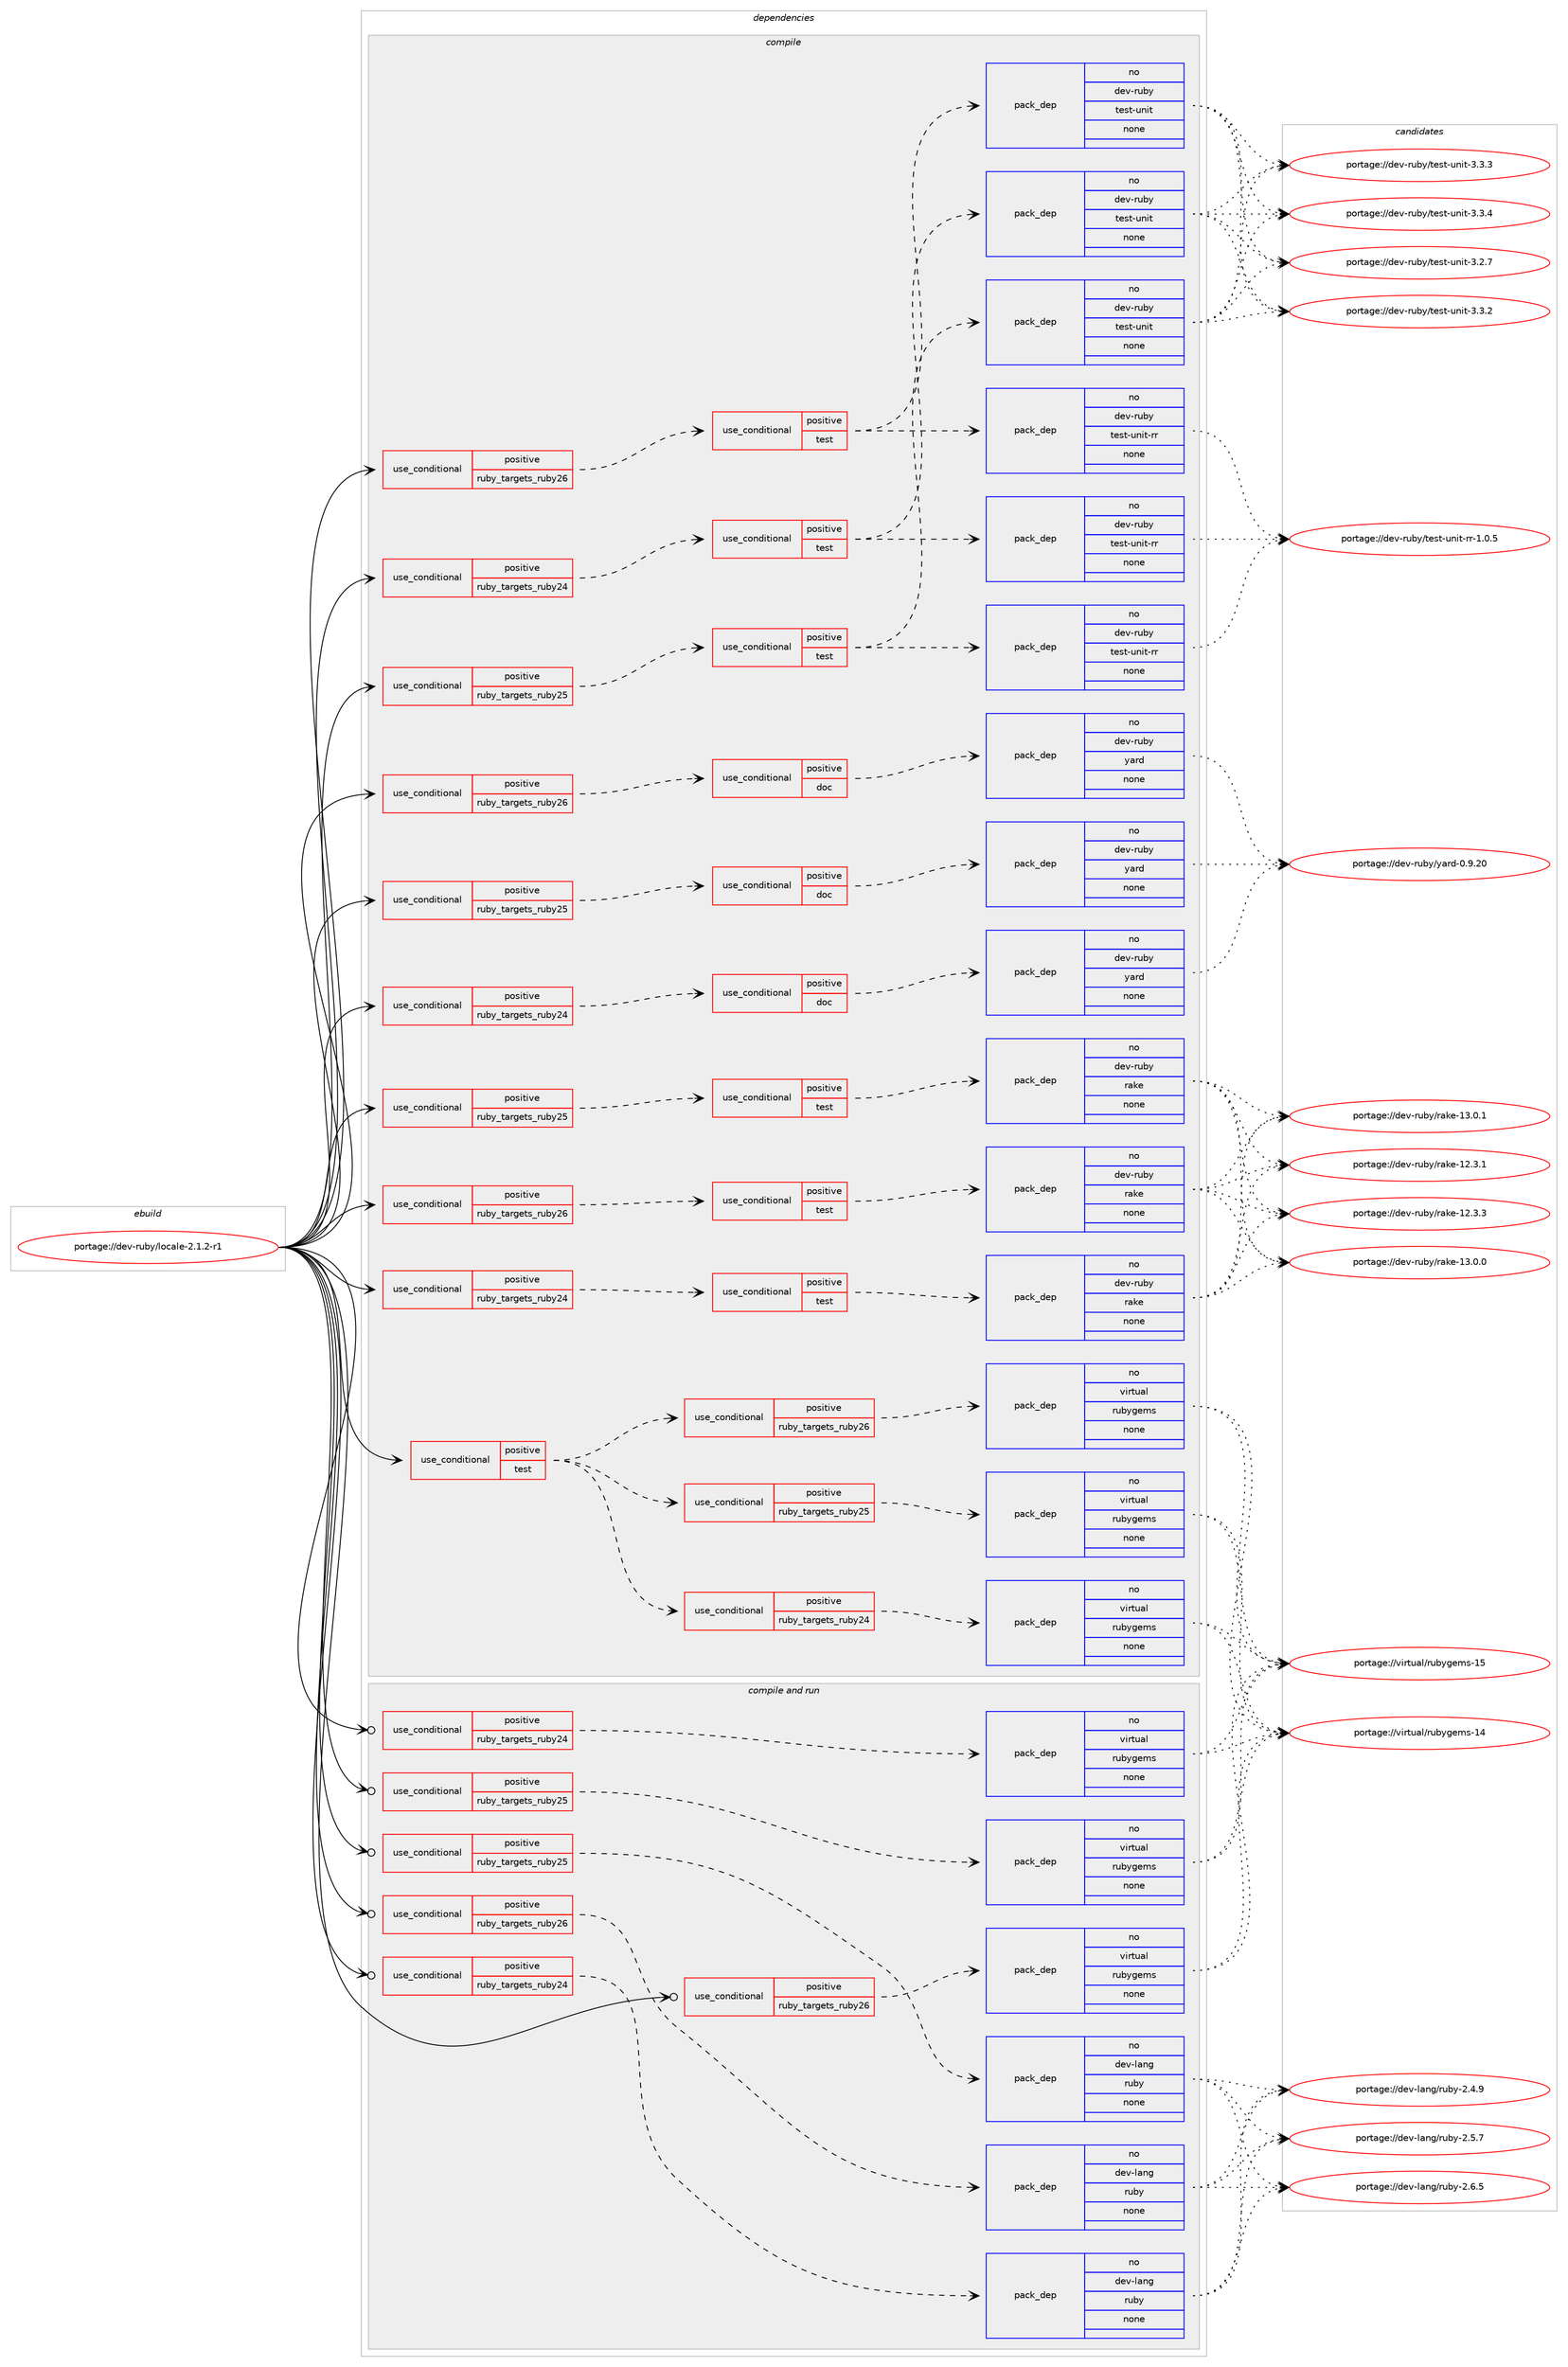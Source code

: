 digraph prolog {

# *************
# Graph options
# *************

newrank=true;
concentrate=true;
compound=true;
graph [rankdir=LR,fontname=Helvetica,fontsize=10,ranksep=1.5];#, ranksep=2.5, nodesep=0.2];
edge  [arrowhead=vee];
node  [fontname=Helvetica,fontsize=10];

# **********
# The ebuild
# **********

subgraph cluster_leftcol {
color=gray;
rank=same;
label=<<i>ebuild</i>>;
id [label="portage://dev-ruby/locale-2.1.2-r1", color=red, width=4, href="../dev-ruby/locale-2.1.2-r1.svg"];
}

# ****************
# The dependencies
# ****************

subgraph cluster_midcol {
color=gray;
label=<<i>dependencies</i>>;
subgraph cluster_compile {
fillcolor="#eeeeee";
style=filled;
label=<<i>compile</i>>;
subgraph cond55249 {
dependency227043 [label=<<TABLE BORDER="0" CELLBORDER="1" CELLSPACING="0" CELLPADDING="4"><TR><TD ROWSPAN="3" CELLPADDING="10">use_conditional</TD></TR><TR><TD>positive</TD></TR><TR><TD>ruby_targets_ruby24</TD></TR></TABLE>>, shape=none, color=red];
subgraph cond55250 {
dependency227044 [label=<<TABLE BORDER="0" CELLBORDER="1" CELLSPACING="0" CELLPADDING="4"><TR><TD ROWSPAN="3" CELLPADDING="10">use_conditional</TD></TR><TR><TD>positive</TD></TR><TR><TD>doc</TD></TR></TABLE>>, shape=none, color=red];
subgraph pack168294 {
dependency227045 [label=<<TABLE BORDER="0" CELLBORDER="1" CELLSPACING="0" CELLPADDING="4" WIDTH="220"><TR><TD ROWSPAN="6" CELLPADDING="30">pack_dep</TD></TR><TR><TD WIDTH="110">no</TD></TR><TR><TD>dev-ruby</TD></TR><TR><TD>yard</TD></TR><TR><TD>none</TD></TR><TR><TD></TD></TR></TABLE>>, shape=none, color=blue];
}
dependency227044:e -> dependency227045:w [weight=20,style="dashed",arrowhead="vee"];
}
dependency227043:e -> dependency227044:w [weight=20,style="dashed",arrowhead="vee"];
}
id:e -> dependency227043:w [weight=20,style="solid",arrowhead="vee"];
subgraph cond55251 {
dependency227046 [label=<<TABLE BORDER="0" CELLBORDER="1" CELLSPACING="0" CELLPADDING="4"><TR><TD ROWSPAN="3" CELLPADDING="10">use_conditional</TD></TR><TR><TD>positive</TD></TR><TR><TD>ruby_targets_ruby24</TD></TR></TABLE>>, shape=none, color=red];
subgraph cond55252 {
dependency227047 [label=<<TABLE BORDER="0" CELLBORDER="1" CELLSPACING="0" CELLPADDING="4"><TR><TD ROWSPAN="3" CELLPADDING="10">use_conditional</TD></TR><TR><TD>positive</TD></TR><TR><TD>test</TD></TR></TABLE>>, shape=none, color=red];
subgraph pack168295 {
dependency227048 [label=<<TABLE BORDER="0" CELLBORDER="1" CELLSPACING="0" CELLPADDING="4" WIDTH="220"><TR><TD ROWSPAN="6" CELLPADDING="30">pack_dep</TD></TR><TR><TD WIDTH="110">no</TD></TR><TR><TD>dev-ruby</TD></TR><TR><TD>rake</TD></TR><TR><TD>none</TD></TR><TR><TD></TD></TR></TABLE>>, shape=none, color=blue];
}
dependency227047:e -> dependency227048:w [weight=20,style="dashed",arrowhead="vee"];
}
dependency227046:e -> dependency227047:w [weight=20,style="dashed",arrowhead="vee"];
}
id:e -> dependency227046:w [weight=20,style="solid",arrowhead="vee"];
subgraph cond55253 {
dependency227049 [label=<<TABLE BORDER="0" CELLBORDER="1" CELLSPACING="0" CELLPADDING="4"><TR><TD ROWSPAN="3" CELLPADDING="10">use_conditional</TD></TR><TR><TD>positive</TD></TR><TR><TD>ruby_targets_ruby24</TD></TR></TABLE>>, shape=none, color=red];
subgraph cond55254 {
dependency227050 [label=<<TABLE BORDER="0" CELLBORDER="1" CELLSPACING="0" CELLPADDING="4"><TR><TD ROWSPAN="3" CELLPADDING="10">use_conditional</TD></TR><TR><TD>positive</TD></TR><TR><TD>test</TD></TR></TABLE>>, shape=none, color=red];
subgraph pack168296 {
dependency227051 [label=<<TABLE BORDER="0" CELLBORDER="1" CELLSPACING="0" CELLPADDING="4" WIDTH="220"><TR><TD ROWSPAN="6" CELLPADDING="30">pack_dep</TD></TR><TR><TD WIDTH="110">no</TD></TR><TR><TD>dev-ruby</TD></TR><TR><TD>test-unit</TD></TR><TR><TD>none</TD></TR><TR><TD></TD></TR></TABLE>>, shape=none, color=blue];
}
dependency227050:e -> dependency227051:w [weight=20,style="dashed",arrowhead="vee"];
subgraph pack168297 {
dependency227052 [label=<<TABLE BORDER="0" CELLBORDER="1" CELLSPACING="0" CELLPADDING="4" WIDTH="220"><TR><TD ROWSPAN="6" CELLPADDING="30">pack_dep</TD></TR><TR><TD WIDTH="110">no</TD></TR><TR><TD>dev-ruby</TD></TR><TR><TD>test-unit-rr</TD></TR><TR><TD>none</TD></TR><TR><TD></TD></TR></TABLE>>, shape=none, color=blue];
}
dependency227050:e -> dependency227052:w [weight=20,style="dashed",arrowhead="vee"];
}
dependency227049:e -> dependency227050:w [weight=20,style="dashed",arrowhead="vee"];
}
id:e -> dependency227049:w [weight=20,style="solid",arrowhead="vee"];
subgraph cond55255 {
dependency227053 [label=<<TABLE BORDER="0" CELLBORDER="1" CELLSPACING="0" CELLPADDING="4"><TR><TD ROWSPAN="3" CELLPADDING="10">use_conditional</TD></TR><TR><TD>positive</TD></TR><TR><TD>ruby_targets_ruby25</TD></TR></TABLE>>, shape=none, color=red];
subgraph cond55256 {
dependency227054 [label=<<TABLE BORDER="0" CELLBORDER="1" CELLSPACING="0" CELLPADDING="4"><TR><TD ROWSPAN="3" CELLPADDING="10">use_conditional</TD></TR><TR><TD>positive</TD></TR><TR><TD>doc</TD></TR></TABLE>>, shape=none, color=red];
subgraph pack168298 {
dependency227055 [label=<<TABLE BORDER="0" CELLBORDER="1" CELLSPACING="0" CELLPADDING="4" WIDTH="220"><TR><TD ROWSPAN="6" CELLPADDING="30">pack_dep</TD></TR><TR><TD WIDTH="110">no</TD></TR><TR><TD>dev-ruby</TD></TR><TR><TD>yard</TD></TR><TR><TD>none</TD></TR><TR><TD></TD></TR></TABLE>>, shape=none, color=blue];
}
dependency227054:e -> dependency227055:w [weight=20,style="dashed",arrowhead="vee"];
}
dependency227053:e -> dependency227054:w [weight=20,style="dashed",arrowhead="vee"];
}
id:e -> dependency227053:w [weight=20,style="solid",arrowhead="vee"];
subgraph cond55257 {
dependency227056 [label=<<TABLE BORDER="0" CELLBORDER="1" CELLSPACING="0" CELLPADDING="4"><TR><TD ROWSPAN="3" CELLPADDING="10">use_conditional</TD></TR><TR><TD>positive</TD></TR><TR><TD>ruby_targets_ruby25</TD></TR></TABLE>>, shape=none, color=red];
subgraph cond55258 {
dependency227057 [label=<<TABLE BORDER="0" CELLBORDER="1" CELLSPACING="0" CELLPADDING="4"><TR><TD ROWSPAN="3" CELLPADDING="10">use_conditional</TD></TR><TR><TD>positive</TD></TR><TR><TD>test</TD></TR></TABLE>>, shape=none, color=red];
subgraph pack168299 {
dependency227058 [label=<<TABLE BORDER="0" CELLBORDER="1" CELLSPACING="0" CELLPADDING="4" WIDTH="220"><TR><TD ROWSPAN="6" CELLPADDING="30">pack_dep</TD></TR><TR><TD WIDTH="110">no</TD></TR><TR><TD>dev-ruby</TD></TR><TR><TD>rake</TD></TR><TR><TD>none</TD></TR><TR><TD></TD></TR></TABLE>>, shape=none, color=blue];
}
dependency227057:e -> dependency227058:w [weight=20,style="dashed",arrowhead="vee"];
}
dependency227056:e -> dependency227057:w [weight=20,style="dashed",arrowhead="vee"];
}
id:e -> dependency227056:w [weight=20,style="solid",arrowhead="vee"];
subgraph cond55259 {
dependency227059 [label=<<TABLE BORDER="0" CELLBORDER="1" CELLSPACING="0" CELLPADDING="4"><TR><TD ROWSPAN="3" CELLPADDING="10">use_conditional</TD></TR><TR><TD>positive</TD></TR><TR><TD>ruby_targets_ruby25</TD></TR></TABLE>>, shape=none, color=red];
subgraph cond55260 {
dependency227060 [label=<<TABLE BORDER="0" CELLBORDER="1" CELLSPACING="0" CELLPADDING="4"><TR><TD ROWSPAN="3" CELLPADDING="10">use_conditional</TD></TR><TR><TD>positive</TD></TR><TR><TD>test</TD></TR></TABLE>>, shape=none, color=red];
subgraph pack168300 {
dependency227061 [label=<<TABLE BORDER="0" CELLBORDER="1" CELLSPACING="0" CELLPADDING="4" WIDTH="220"><TR><TD ROWSPAN="6" CELLPADDING="30">pack_dep</TD></TR><TR><TD WIDTH="110">no</TD></TR><TR><TD>dev-ruby</TD></TR><TR><TD>test-unit</TD></TR><TR><TD>none</TD></TR><TR><TD></TD></TR></TABLE>>, shape=none, color=blue];
}
dependency227060:e -> dependency227061:w [weight=20,style="dashed",arrowhead="vee"];
subgraph pack168301 {
dependency227062 [label=<<TABLE BORDER="0" CELLBORDER="1" CELLSPACING="0" CELLPADDING="4" WIDTH="220"><TR><TD ROWSPAN="6" CELLPADDING="30">pack_dep</TD></TR><TR><TD WIDTH="110">no</TD></TR><TR><TD>dev-ruby</TD></TR><TR><TD>test-unit-rr</TD></TR><TR><TD>none</TD></TR><TR><TD></TD></TR></TABLE>>, shape=none, color=blue];
}
dependency227060:e -> dependency227062:w [weight=20,style="dashed",arrowhead="vee"];
}
dependency227059:e -> dependency227060:w [weight=20,style="dashed",arrowhead="vee"];
}
id:e -> dependency227059:w [weight=20,style="solid",arrowhead="vee"];
subgraph cond55261 {
dependency227063 [label=<<TABLE BORDER="0" CELLBORDER="1" CELLSPACING="0" CELLPADDING="4"><TR><TD ROWSPAN="3" CELLPADDING="10">use_conditional</TD></TR><TR><TD>positive</TD></TR><TR><TD>ruby_targets_ruby26</TD></TR></TABLE>>, shape=none, color=red];
subgraph cond55262 {
dependency227064 [label=<<TABLE BORDER="0" CELLBORDER="1" CELLSPACING="0" CELLPADDING="4"><TR><TD ROWSPAN="3" CELLPADDING="10">use_conditional</TD></TR><TR><TD>positive</TD></TR><TR><TD>doc</TD></TR></TABLE>>, shape=none, color=red];
subgraph pack168302 {
dependency227065 [label=<<TABLE BORDER="0" CELLBORDER="1" CELLSPACING="0" CELLPADDING="4" WIDTH="220"><TR><TD ROWSPAN="6" CELLPADDING="30">pack_dep</TD></TR><TR><TD WIDTH="110">no</TD></TR><TR><TD>dev-ruby</TD></TR><TR><TD>yard</TD></TR><TR><TD>none</TD></TR><TR><TD></TD></TR></TABLE>>, shape=none, color=blue];
}
dependency227064:e -> dependency227065:w [weight=20,style="dashed",arrowhead="vee"];
}
dependency227063:e -> dependency227064:w [weight=20,style="dashed",arrowhead="vee"];
}
id:e -> dependency227063:w [weight=20,style="solid",arrowhead="vee"];
subgraph cond55263 {
dependency227066 [label=<<TABLE BORDER="0" CELLBORDER="1" CELLSPACING="0" CELLPADDING="4"><TR><TD ROWSPAN="3" CELLPADDING="10">use_conditional</TD></TR><TR><TD>positive</TD></TR><TR><TD>ruby_targets_ruby26</TD></TR></TABLE>>, shape=none, color=red];
subgraph cond55264 {
dependency227067 [label=<<TABLE BORDER="0" CELLBORDER="1" CELLSPACING="0" CELLPADDING="4"><TR><TD ROWSPAN="3" CELLPADDING="10">use_conditional</TD></TR><TR><TD>positive</TD></TR><TR><TD>test</TD></TR></TABLE>>, shape=none, color=red];
subgraph pack168303 {
dependency227068 [label=<<TABLE BORDER="0" CELLBORDER="1" CELLSPACING="0" CELLPADDING="4" WIDTH="220"><TR><TD ROWSPAN="6" CELLPADDING="30">pack_dep</TD></TR><TR><TD WIDTH="110">no</TD></TR><TR><TD>dev-ruby</TD></TR><TR><TD>rake</TD></TR><TR><TD>none</TD></TR><TR><TD></TD></TR></TABLE>>, shape=none, color=blue];
}
dependency227067:e -> dependency227068:w [weight=20,style="dashed",arrowhead="vee"];
}
dependency227066:e -> dependency227067:w [weight=20,style="dashed",arrowhead="vee"];
}
id:e -> dependency227066:w [weight=20,style="solid",arrowhead="vee"];
subgraph cond55265 {
dependency227069 [label=<<TABLE BORDER="0" CELLBORDER="1" CELLSPACING="0" CELLPADDING="4"><TR><TD ROWSPAN="3" CELLPADDING="10">use_conditional</TD></TR><TR><TD>positive</TD></TR><TR><TD>ruby_targets_ruby26</TD></TR></TABLE>>, shape=none, color=red];
subgraph cond55266 {
dependency227070 [label=<<TABLE BORDER="0" CELLBORDER="1" CELLSPACING="0" CELLPADDING="4"><TR><TD ROWSPAN="3" CELLPADDING="10">use_conditional</TD></TR><TR><TD>positive</TD></TR><TR><TD>test</TD></TR></TABLE>>, shape=none, color=red];
subgraph pack168304 {
dependency227071 [label=<<TABLE BORDER="0" CELLBORDER="1" CELLSPACING="0" CELLPADDING="4" WIDTH="220"><TR><TD ROWSPAN="6" CELLPADDING="30">pack_dep</TD></TR><TR><TD WIDTH="110">no</TD></TR><TR><TD>dev-ruby</TD></TR><TR><TD>test-unit</TD></TR><TR><TD>none</TD></TR><TR><TD></TD></TR></TABLE>>, shape=none, color=blue];
}
dependency227070:e -> dependency227071:w [weight=20,style="dashed",arrowhead="vee"];
subgraph pack168305 {
dependency227072 [label=<<TABLE BORDER="0" CELLBORDER="1" CELLSPACING="0" CELLPADDING="4" WIDTH="220"><TR><TD ROWSPAN="6" CELLPADDING="30">pack_dep</TD></TR><TR><TD WIDTH="110">no</TD></TR><TR><TD>dev-ruby</TD></TR><TR><TD>test-unit-rr</TD></TR><TR><TD>none</TD></TR><TR><TD></TD></TR></TABLE>>, shape=none, color=blue];
}
dependency227070:e -> dependency227072:w [weight=20,style="dashed",arrowhead="vee"];
}
dependency227069:e -> dependency227070:w [weight=20,style="dashed",arrowhead="vee"];
}
id:e -> dependency227069:w [weight=20,style="solid",arrowhead="vee"];
subgraph cond55267 {
dependency227073 [label=<<TABLE BORDER="0" CELLBORDER="1" CELLSPACING="0" CELLPADDING="4"><TR><TD ROWSPAN="3" CELLPADDING="10">use_conditional</TD></TR><TR><TD>positive</TD></TR><TR><TD>test</TD></TR></TABLE>>, shape=none, color=red];
subgraph cond55268 {
dependency227074 [label=<<TABLE BORDER="0" CELLBORDER="1" CELLSPACING="0" CELLPADDING="4"><TR><TD ROWSPAN="3" CELLPADDING="10">use_conditional</TD></TR><TR><TD>positive</TD></TR><TR><TD>ruby_targets_ruby24</TD></TR></TABLE>>, shape=none, color=red];
subgraph pack168306 {
dependency227075 [label=<<TABLE BORDER="0" CELLBORDER="1" CELLSPACING="0" CELLPADDING="4" WIDTH="220"><TR><TD ROWSPAN="6" CELLPADDING="30">pack_dep</TD></TR><TR><TD WIDTH="110">no</TD></TR><TR><TD>virtual</TD></TR><TR><TD>rubygems</TD></TR><TR><TD>none</TD></TR><TR><TD></TD></TR></TABLE>>, shape=none, color=blue];
}
dependency227074:e -> dependency227075:w [weight=20,style="dashed",arrowhead="vee"];
}
dependency227073:e -> dependency227074:w [weight=20,style="dashed",arrowhead="vee"];
subgraph cond55269 {
dependency227076 [label=<<TABLE BORDER="0" CELLBORDER="1" CELLSPACING="0" CELLPADDING="4"><TR><TD ROWSPAN="3" CELLPADDING="10">use_conditional</TD></TR><TR><TD>positive</TD></TR><TR><TD>ruby_targets_ruby25</TD></TR></TABLE>>, shape=none, color=red];
subgraph pack168307 {
dependency227077 [label=<<TABLE BORDER="0" CELLBORDER="1" CELLSPACING="0" CELLPADDING="4" WIDTH="220"><TR><TD ROWSPAN="6" CELLPADDING="30">pack_dep</TD></TR><TR><TD WIDTH="110">no</TD></TR><TR><TD>virtual</TD></TR><TR><TD>rubygems</TD></TR><TR><TD>none</TD></TR><TR><TD></TD></TR></TABLE>>, shape=none, color=blue];
}
dependency227076:e -> dependency227077:w [weight=20,style="dashed",arrowhead="vee"];
}
dependency227073:e -> dependency227076:w [weight=20,style="dashed",arrowhead="vee"];
subgraph cond55270 {
dependency227078 [label=<<TABLE BORDER="0" CELLBORDER="1" CELLSPACING="0" CELLPADDING="4"><TR><TD ROWSPAN="3" CELLPADDING="10">use_conditional</TD></TR><TR><TD>positive</TD></TR><TR><TD>ruby_targets_ruby26</TD></TR></TABLE>>, shape=none, color=red];
subgraph pack168308 {
dependency227079 [label=<<TABLE BORDER="0" CELLBORDER="1" CELLSPACING="0" CELLPADDING="4" WIDTH="220"><TR><TD ROWSPAN="6" CELLPADDING="30">pack_dep</TD></TR><TR><TD WIDTH="110">no</TD></TR><TR><TD>virtual</TD></TR><TR><TD>rubygems</TD></TR><TR><TD>none</TD></TR><TR><TD></TD></TR></TABLE>>, shape=none, color=blue];
}
dependency227078:e -> dependency227079:w [weight=20,style="dashed",arrowhead="vee"];
}
dependency227073:e -> dependency227078:w [weight=20,style="dashed",arrowhead="vee"];
}
id:e -> dependency227073:w [weight=20,style="solid",arrowhead="vee"];
}
subgraph cluster_compileandrun {
fillcolor="#eeeeee";
style=filled;
label=<<i>compile and run</i>>;
subgraph cond55271 {
dependency227080 [label=<<TABLE BORDER="0" CELLBORDER="1" CELLSPACING="0" CELLPADDING="4"><TR><TD ROWSPAN="3" CELLPADDING="10">use_conditional</TD></TR><TR><TD>positive</TD></TR><TR><TD>ruby_targets_ruby24</TD></TR></TABLE>>, shape=none, color=red];
subgraph pack168309 {
dependency227081 [label=<<TABLE BORDER="0" CELLBORDER="1" CELLSPACING="0" CELLPADDING="4" WIDTH="220"><TR><TD ROWSPAN="6" CELLPADDING="30">pack_dep</TD></TR><TR><TD WIDTH="110">no</TD></TR><TR><TD>dev-lang</TD></TR><TR><TD>ruby</TD></TR><TR><TD>none</TD></TR><TR><TD></TD></TR></TABLE>>, shape=none, color=blue];
}
dependency227080:e -> dependency227081:w [weight=20,style="dashed",arrowhead="vee"];
}
id:e -> dependency227080:w [weight=20,style="solid",arrowhead="odotvee"];
subgraph cond55272 {
dependency227082 [label=<<TABLE BORDER="0" CELLBORDER="1" CELLSPACING="0" CELLPADDING="4"><TR><TD ROWSPAN="3" CELLPADDING="10">use_conditional</TD></TR><TR><TD>positive</TD></TR><TR><TD>ruby_targets_ruby24</TD></TR></TABLE>>, shape=none, color=red];
subgraph pack168310 {
dependency227083 [label=<<TABLE BORDER="0" CELLBORDER="1" CELLSPACING="0" CELLPADDING="4" WIDTH="220"><TR><TD ROWSPAN="6" CELLPADDING="30">pack_dep</TD></TR><TR><TD WIDTH="110">no</TD></TR><TR><TD>virtual</TD></TR><TR><TD>rubygems</TD></TR><TR><TD>none</TD></TR><TR><TD></TD></TR></TABLE>>, shape=none, color=blue];
}
dependency227082:e -> dependency227083:w [weight=20,style="dashed",arrowhead="vee"];
}
id:e -> dependency227082:w [weight=20,style="solid",arrowhead="odotvee"];
subgraph cond55273 {
dependency227084 [label=<<TABLE BORDER="0" CELLBORDER="1" CELLSPACING="0" CELLPADDING="4"><TR><TD ROWSPAN="3" CELLPADDING="10">use_conditional</TD></TR><TR><TD>positive</TD></TR><TR><TD>ruby_targets_ruby25</TD></TR></TABLE>>, shape=none, color=red];
subgraph pack168311 {
dependency227085 [label=<<TABLE BORDER="0" CELLBORDER="1" CELLSPACING="0" CELLPADDING="4" WIDTH="220"><TR><TD ROWSPAN="6" CELLPADDING="30">pack_dep</TD></TR><TR><TD WIDTH="110">no</TD></TR><TR><TD>dev-lang</TD></TR><TR><TD>ruby</TD></TR><TR><TD>none</TD></TR><TR><TD></TD></TR></TABLE>>, shape=none, color=blue];
}
dependency227084:e -> dependency227085:w [weight=20,style="dashed",arrowhead="vee"];
}
id:e -> dependency227084:w [weight=20,style="solid",arrowhead="odotvee"];
subgraph cond55274 {
dependency227086 [label=<<TABLE BORDER="0" CELLBORDER="1" CELLSPACING="0" CELLPADDING="4"><TR><TD ROWSPAN="3" CELLPADDING="10">use_conditional</TD></TR><TR><TD>positive</TD></TR><TR><TD>ruby_targets_ruby25</TD></TR></TABLE>>, shape=none, color=red];
subgraph pack168312 {
dependency227087 [label=<<TABLE BORDER="0" CELLBORDER="1" CELLSPACING="0" CELLPADDING="4" WIDTH="220"><TR><TD ROWSPAN="6" CELLPADDING="30">pack_dep</TD></TR><TR><TD WIDTH="110">no</TD></TR><TR><TD>virtual</TD></TR><TR><TD>rubygems</TD></TR><TR><TD>none</TD></TR><TR><TD></TD></TR></TABLE>>, shape=none, color=blue];
}
dependency227086:e -> dependency227087:w [weight=20,style="dashed",arrowhead="vee"];
}
id:e -> dependency227086:w [weight=20,style="solid",arrowhead="odotvee"];
subgraph cond55275 {
dependency227088 [label=<<TABLE BORDER="0" CELLBORDER="1" CELLSPACING="0" CELLPADDING="4"><TR><TD ROWSPAN="3" CELLPADDING="10">use_conditional</TD></TR><TR><TD>positive</TD></TR><TR><TD>ruby_targets_ruby26</TD></TR></TABLE>>, shape=none, color=red];
subgraph pack168313 {
dependency227089 [label=<<TABLE BORDER="0" CELLBORDER="1" CELLSPACING="0" CELLPADDING="4" WIDTH="220"><TR><TD ROWSPAN="6" CELLPADDING="30">pack_dep</TD></TR><TR><TD WIDTH="110">no</TD></TR><TR><TD>dev-lang</TD></TR><TR><TD>ruby</TD></TR><TR><TD>none</TD></TR><TR><TD></TD></TR></TABLE>>, shape=none, color=blue];
}
dependency227088:e -> dependency227089:w [weight=20,style="dashed",arrowhead="vee"];
}
id:e -> dependency227088:w [weight=20,style="solid",arrowhead="odotvee"];
subgraph cond55276 {
dependency227090 [label=<<TABLE BORDER="0" CELLBORDER="1" CELLSPACING="0" CELLPADDING="4"><TR><TD ROWSPAN="3" CELLPADDING="10">use_conditional</TD></TR><TR><TD>positive</TD></TR><TR><TD>ruby_targets_ruby26</TD></TR></TABLE>>, shape=none, color=red];
subgraph pack168314 {
dependency227091 [label=<<TABLE BORDER="0" CELLBORDER="1" CELLSPACING="0" CELLPADDING="4" WIDTH="220"><TR><TD ROWSPAN="6" CELLPADDING="30">pack_dep</TD></TR><TR><TD WIDTH="110">no</TD></TR><TR><TD>virtual</TD></TR><TR><TD>rubygems</TD></TR><TR><TD>none</TD></TR><TR><TD></TD></TR></TABLE>>, shape=none, color=blue];
}
dependency227090:e -> dependency227091:w [weight=20,style="dashed",arrowhead="vee"];
}
id:e -> dependency227090:w [weight=20,style="solid",arrowhead="odotvee"];
}
subgraph cluster_run {
fillcolor="#eeeeee";
style=filled;
label=<<i>run</i>>;
}
}

# **************
# The candidates
# **************

subgraph cluster_choices {
rank=same;
color=gray;
label=<<i>candidates</i>>;

subgraph choice168294 {
color=black;
nodesep=1;
choiceportage1001011184511411798121471219711410045484657465048 [label="portage://dev-ruby/yard-0.9.20", color=red, width=4,href="../dev-ruby/yard-0.9.20.svg"];
dependency227045:e -> choiceportage1001011184511411798121471219711410045484657465048:w [style=dotted,weight="100"];
}
subgraph choice168295 {
color=black;
nodesep=1;
choiceportage1001011184511411798121471149710710145495046514649 [label="portage://dev-ruby/rake-12.3.1", color=red, width=4,href="../dev-ruby/rake-12.3.1.svg"];
choiceportage1001011184511411798121471149710710145495046514651 [label="portage://dev-ruby/rake-12.3.3", color=red, width=4,href="../dev-ruby/rake-12.3.3.svg"];
choiceportage1001011184511411798121471149710710145495146484648 [label="portage://dev-ruby/rake-13.0.0", color=red, width=4,href="../dev-ruby/rake-13.0.0.svg"];
choiceportage1001011184511411798121471149710710145495146484649 [label="portage://dev-ruby/rake-13.0.1", color=red, width=4,href="../dev-ruby/rake-13.0.1.svg"];
dependency227048:e -> choiceportage1001011184511411798121471149710710145495046514649:w [style=dotted,weight="100"];
dependency227048:e -> choiceportage1001011184511411798121471149710710145495046514651:w [style=dotted,weight="100"];
dependency227048:e -> choiceportage1001011184511411798121471149710710145495146484648:w [style=dotted,weight="100"];
dependency227048:e -> choiceportage1001011184511411798121471149710710145495146484649:w [style=dotted,weight="100"];
}
subgraph choice168296 {
color=black;
nodesep=1;
choiceportage10010111845114117981214711610111511645117110105116455146504655 [label="portage://dev-ruby/test-unit-3.2.7", color=red, width=4,href="../dev-ruby/test-unit-3.2.7.svg"];
choiceportage10010111845114117981214711610111511645117110105116455146514650 [label="portage://dev-ruby/test-unit-3.3.2", color=red, width=4,href="../dev-ruby/test-unit-3.3.2.svg"];
choiceportage10010111845114117981214711610111511645117110105116455146514651 [label="portage://dev-ruby/test-unit-3.3.3", color=red, width=4,href="../dev-ruby/test-unit-3.3.3.svg"];
choiceportage10010111845114117981214711610111511645117110105116455146514652 [label="portage://dev-ruby/test-unit-3.3.4", color=red, width=4,href="../dev-ruby/test-unit-3.3.4.svg"];
dependency227051:e -> choiceportage10010111845114117981214711610111511645117110105116455146504655:w [style=dotted,weight="100"];
dependency227051:e -> choiceportage10010111845114117981214711610111511645117110105116455146514650:w [style=dotted,weight="100"];
dependency227051:e -> choiceportage10010111845114117981214711610111511645117110105116455146514651:w [style=dotted,weight="100"];
dependency227051:e -> choiceportage10010111845114117981214711610111511645117110105116455146514652:w [style=dotted,weight="100"];
}
subgraph choice168297 {
color=black;
nodesep=1;
choiceportage1001011184511411798121471161011151164511711010511645114114454946484653 [label="portage://dev-ruby/test-unit-rr-1.0.5", color=red, width=4,href="../dev-ruby/test-unit-rr-1.0.5.svg"];
dependency227052:e -> choiceportage1001011184511411798121471161011151164511711010511645114114454946484653:w [style=dotted,weight="100"];
}
subgraph choice168298 {
color=black;
nodesep=1;
choiceportage1001011184511411798121471219711410045484657465048 [label="portage://dev-ruby/yard-0.9.20", color=red, width=4,href="../dev-ruby/yard-0.9.20.svg"];
dependency227055:e -> choiceportage1001011184511411798121471219711410045484657465048:w [style=dotted,weight="100"];
}
subgraph choice168299 {
color=black;
nodesep=1;
choiceportage1001011184511411798121471149710710145495046514649 [label="portage://dev-ruby/rake-12.3.1", color=red, width=4,href="../dev-ruby/rake-12.3.1.svg"];
choiceportage1001011184511411798121471149710710145495046514651 [label="portage://dev-ruby/rake-12.3.3", color=red, width=4,href="../dev-ruby/rake-12.3.3.svg"];
choiceportage1001011184511411798121471149710710145495146484648 [label="portage://dev-ruby/rake-13.0.0", color=red, width=4,href="../dev-ruby/rake-13.0.0.svg"];
choiceportage1001011184511411798121471149710710145495146484649 [label="portage://dev-ruby/rake-13.0.1", color=red, width=4,href="../dev-ruby/rake-13.0.1.svg"];
dependency227058:e -> choiceportage1001011184511411798121471149710710145495046514649:w [style=dotted,weight="100"];
dependency227058:e -> choiceportage1001011184511411798121471149710710145495046514651:w [style=dotted,weight="100"];
dependency227058:e -> choiceportage1001011184511411798121471149710710145495146484648:w [style=dotted,weight="100"];
dependency227058:e -> choiceportage1001011184511411798121471149710710145495146484649:w [style=dotted,weight="100"];
}
subgraph choice168300 {
color=black;
nodesep=1;
choiceportage10010111845114117981214711610111511645117110105116455146504655 [label="portage://dev-ruby/test-unit-3.2.7", color=red, width=4,href="../dev-ruby/test-unit-3.2.7.svg"];
choiceportage10010111845114117981214711610111511645117110105116455146514650 [label="portage://dev-ruby/test-unit-3.3.2", color=red, width=4,href="../dev-ruby/test-unit-3.3.2.svg"];
choiceportage10010111845114117981214711610111511645117110105116455146514651 [label="portage://dev-ruby/test-unit-3.3.3", color=red, width=4,href="../dev-ruby/test-unit-3.3.3.svg"];
choiceportage10010111845114117981214711610111511645117110105116455146514652 [label="portage://dev-ruby/test-unit-3.3.4", color=red, width=4,href="../dev-ruby/test-unit-3.3.4.svg"];
dependency227061:e -> choiceportage10010111845114117981214711610111511645117110105116455146504655:w [style=dotted,weight="100"];
dependency227061:e -> choiceportage10010111845114117981214711610111511645117110105116455146514650:w [style=dotted,weight="100"];
dependency227061:e -> choiceportage10010111845114117981214711610111511645117110105116455146514651:w [style=dotted,weight="100"];
dependency227061:e -> choiceportage10010111845114117981214711610111511645117110105116455146514652:w [style=dotted,weight="100"];
}
subgraph choice168301 {
color=black;
nodesep=1;
choiceportage1001011184511411798121471161011151164511711010511645114114454946484653 [label="portage://dev-ruby/test-unit-rr-1.0.5", color=red, width=4,href="../dev-ruby/test-unit-rr-1.0.5.svg"];
dependency227062:e -> choiceportage1001011184511411798121471161011151164511711010511645114114454946484653:w [style=dotted,weight="100"];
}
subgraph choice168302 {
color=black;
nodesep=1;
choiceportage1001011184511411798121471219711410045484657465048 [label="portage://dev-ruby/yard-0.9.20", color=red, width=4,href="../dev-ruby/yard-0.9.20.svg"];
dependency227065:e -> choiceportage1001011184511411798121471219711410045484657465048:w [style=dotted,weight="100"];
}
subgraph choice168303 {
color=black;
nodesep=1;
choiceportage1001011184511411798121471149710710145495046514649 [label="portage://dev-ruby/rake-12.3.1", color=red, width=4,href="../dev-ruby/rake-12.3.1.svg"];
choiceportage1001011184511411798121471149710710145495046514651 [label="portage://dev-ruby/rake-12.3.3", color=red, width=4,href="../dev-ruby/rake-12.3.3.svg"];
choiceportage1001011184511411798121471149710710145495146484648 [label="portage://dev-ruby/rake-13.0.0", color=red, width=4,href="../dev-ruby/rake-13.0.0.svg"];
choiceportage1001011184511411798121471149710710145495146484649 [label="portage://dev-ruby/rake-13.0.1", color=red, width=4,href="../dev-ruby/rake-13.0.1.svg"];
dependency227068:e -> choiceportage1001011184511411798121471149710710145495046514649:w [style=dotted,weight="100"];
dependency227068:e -> choiceportage1001011184511411798121471149710710145495046514651:w [style=dotted,weight="100"];
dependency227068:e -> choiceportage1001011184511411798121471149710710145495146484648:w [style=dotted,weight="100"];
dependency227068:e -> choiceportage1001011184511411798121471149710710145495146484649:w [style=dotted,weight="100"];
}
subgraph choice168304 {
color=black;
nodesep=1;
choiceportage10010111845114117981214711610111511645117110105116455146504655 [label="portage://dev-ruby/test-unit-3.2.7", color=red, width=4,href="../dev-ruby/test-unit-3.2.7.svg"];
choiceportage10010111845114117981214711610111511645117110105116455146514650 [label="portage://dev-ruby/test-unit-3.3.2", color=red, width=4,href="../dev-ruby/test-unit-3.3.2.svg"];
choiceportage10010111845114117981214711610111511645117110105116455146514651 [label="portage://dev-ruby/test-unit-3.3.3", color=red, width=4,href="../dev-ruby/test-unit-3.3.3.svg"];
choiceportage10010111845114117981214711610111511645117110105116455146514652 [label="portage://dev-ruby/test-unit-3.3.4", color=red, width=4,href="../dev-ruby/test-unit-3.3.4.svg"];
dependency227071:e -> choiceportage10010111845114117981214711610111511645117110105116455146504655:w [style=dotted,weight="100"];
dependency227071:e -> choiceportage10010111845114117981214711610111511645117110105116455146514650:w [style=dotted,weight="100"];
dependency227071:e -> choiceportage10010111845114117981214711610111511645117110105116455146514651:w [style=dotted,weight="100"];
dependency227071:e -> choiceportage10010111845114117981214711610111511645117110105116455146514652:w [style=dotted,weight="100"];
}
subgraph choice168305 {
color=black;
nodesep=1;
choiceportage1001011184511411798121471161011151164511711010511645114114454946484653 [label="portage://dev-ruby/test-unit-rr-1.0.5", color=red, width=4,href="../dev-ruby/test-unit-rr-1.0.5.svg"];
dependency227072:e -> choiceportage1001011184511411798121471161011151164511711010511645114114454946484653:w [style=dotted,weight="100"];
}
subgraph choice168306 {
color=black;
nodesep=1;
choiceportage118105114116117971084711411798121103101109115454952 [label="portage://virtual/rubygems-14", color=red, width=4,href="../virtual/rubygems-14.svg"];
choiceportage118105114116117971084711411798121103101109115454953 [label="portage://virtual/rubygems-15", color=red, width=4,href="../virtual/rubygems-15.svg"];
dependency227075:e -> choiceportage118105114116117971084711411798121103101109115454952:w [style=dotted,weight="100"];
dependency227075:e -> choiceportage118105114116117971084711411798121103101109115454953:w [style=dotted,weight="100"];
}
subgraph choice168307 {
color=black;
nodesep=1;
choiceportage118105114116117971084711411798121103101109115454952 [label="portage://virtual/rubygems-14", color=red, width=4,href="../virtual/rubygems-14.svg"];
choiceportage118105114116117971084711411798121103101109115454953 [label="portage://virtual/rubygems-15", color=red, width=4,href="../virtual/rubygems-15.svg"];
dependency227077:e -> choiceportage118105114116117971084711411798121103101109115454952:w [style=dotted,weight="100"];
dependency227077:e -> choiceportage118105114116117971084711411798121103101109115454953:w [style=dotted,weight="100"];
}
subgraph choice168308 {
color=black;
nodesep=1;
choiceportage118105114116117971084711411798121103101109115454952 [label="portage://virtual/rubygems-14", color=red, width=4,href="../virtual/rubygems-14.svg"];
choiceportage118105114116117971084711411798121103101109115454953 [label="portage://virtual/rubygems-15", color=red, width=4,href="../virtual/rubygems-15.svg"];
dependency227079:e -> choiceportage118105114116117971084711411798121103101109115454952:w [style=dotted,weight="100"];
dependency227079:e -> choiceportage118105114116117971084711411798121103101109115454953:w [style=dotted,weight="100"];
}
subgraph choice168309 {
color=black;
nodesep=1;
choiceportage10010111845108971101034711411798121455046524657 [label="portage://dev-lang/ruby-2.4.9", color=red, width=4,href="../dev-lang/ruby-2.4.9.svg"];
choiceportage10010111845108971101034711411798121455046534655 [label="portage://dev-lang/ruby-2.5.7", color=red, width=4,href="../dev-lang/ruby-2.5.7.svg"];
choiceportage10010111845108971101034711411798121455046544653 [label="portage://dev-lang/ruby-2.6.5", color=red, width=4,href="../dev-lang/ruby-2.6.5.svg"];
dependency227081:e -> choiceportage10010111845108971101034711411798121455046524657:w [style=dotted,weight="100"];
dependency227081:e -> choiceportage10010111845108971101034711411798121455046534655:w [style=dotted,weight="100"];
dependency227081:e -> choiceportage10010111845108971101034711411798121455046544653:w [style=dotted,weight="100"];
}
subgraph choice168310 {
color=black;
nodesep=1;
choiceportage118105114116117971084711411798121103101109115454952 [label="portage://virtual/rubygems-14", color=red, width=4,href="../virtual/rubygems-14.svg"];
choiceportage118105114116117971084711411798121103101109115454953 [label="portage://virtual/rubygems-15", color=red, width=4,href="../virtual/rubygems-15.svg"];
dependency227083:e -> choiceportage118105114116117971084711411798121103101109115454952:w [style=dotted,weight="100"];
dependency227083:e -> choiceportage118105114116117971084711411798121103101109115454953:w [style=dotted,weight="100"];
}
subgraph choice168311 {
color=black;
nodesep=1;
choiceportage10010111845108971101034711411798121455046524657 [label="portage://dev-lang/ruby-2.4.9", color=red, width=4,href="../dev-lang/ruby-2.4.9.svg"];
choiceportage10010111845108971101034711411798121455046534655 [label="portage://dev-lang/ruby-2.5.7", color=red, width=4,href="../dev-lang/ruby-2.5.7.svg"];
choiceportage10010111845108971101034711411798121455046544653 [label="portage://dev-lang/ruby-2.6.5", color=red, width=4,href="../dev-lang/ruby-2.6.5.svg"];
dependency227085:e -> choiceportage10010111845108971101034711411798121455046524657:w [style=dotted,weight="100"];
dependency227085:e -> choiceportage10010111845108971101034711411798121455046534655:w [style=dotted,weight="100"];
dependency227085:e -> choiceportage10010111845108971101034711411798121455046544653:w [style=dotted,weight="100"];
}
subgraph choice168312 {
color=black;
nodesep=1;
choiceportage118105114116117971084711411798121103101109115454952 [label="portage://virtual/rubygems-14", color=red, width=4,href="../virtual/rubygems-14.svg"];
choiceportage118105114116117971084711411798121103101109115454953 [label="portage://virtual/rubygems-15", color=red, width=4,href="../virtual/rubygems-15.svg"];
dependency227087:e -> choiceportage118105114116117971084711411798121103101109115454952:w [style=dotted,weight="100"];
dependency227087:e -> choiceportage118105114116117971084711411798121103101109115454953:w [style=dotted,weight="100"];
}
subgraph choice168313 {
color=black;
nodesep=1;
choiceportage10010111845108971101034711411798121455046524657 [label="portage://dev-lang/ruby-2.4.9", color=red, width=4,href="../dev-lang/ruby-2.4.9.svg"];
choiceportage10010111845108971101034711411798121455046534655 [label="portage://dev-lang/ruby-2.5.7", color=red, width=4,href="../dev-lang/ruby-2.5.7.svg"];
choiceportage10010111845108971101034711411798121455046544653 [label="portage://dev-lang/ruby-2.6.5", color=red, width=4,href="../dev-lang/ruby-2.6.5.svg"];
dependency227089:e -> choiceportage10010111845108971101034711411798121455046524657:w [style=dotted,weight="100"];
dependency227089:e -> choiceportage10010111845108971101034711411798121455046534655:w [style=dotted,weight="100"];
dependency227089:e -> choiceportage10010111845108971101034711411798121455046544653:w [style=dotted,weight="100"];
}
subgraph choice168314 {
color=black;
nodesep=1;
choiceportage118105114116117971084711411798121103101109115454952 [label="portage://virtual/rubygems-14", color=red, width=4,href="../virtual/rubygems-14.svg"];
choiceportage118105114116117971084711411798121103101109115454953 [label="portage://virtual/rubygems-15", color=red, width=4,href="../virtual/rubygems-15.svg"];
dependency227091:e -> choiceportage118105114116117971084711411798121103101109115454952:w [style=dotted,weight="100"];
dependency227091:e -> choiceportage118105114116117971084711411798121103101109115454953:w [style=dotted,weight="100"];
}
}

}
